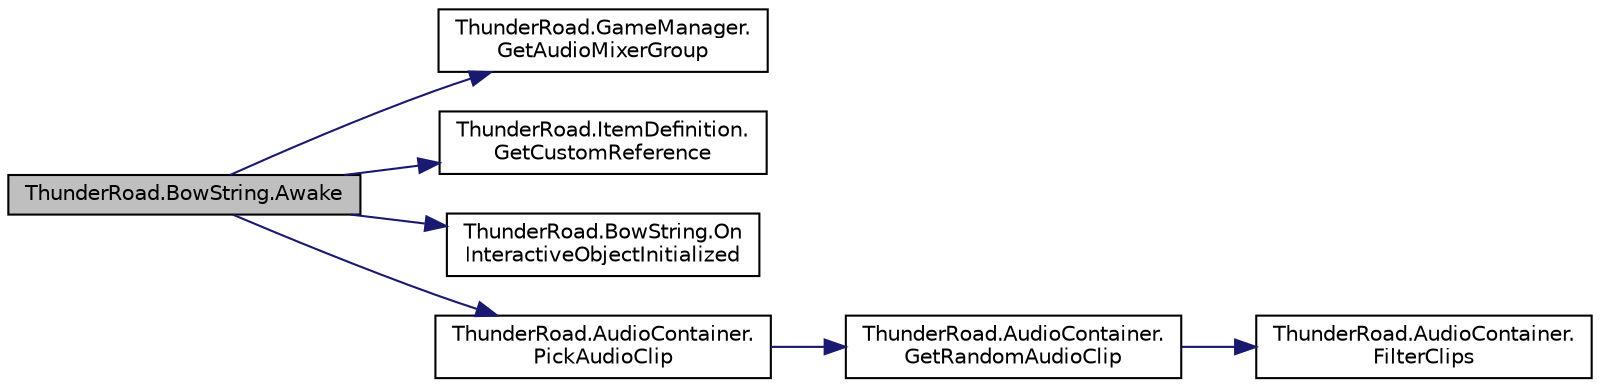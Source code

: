 digraph "ThunderRoad.BowString.Awake"
{
 // LATEX_PDF_SIZE
  edge [fontname="Helvetica",fontsize="10",labelfontname="Helvetica",labelfontsize="10"];
  node [fontname="Helvetica",fontsize="10",shape=record];
  rankdir="LR";
  Node1 [label="ThunderRoad.BowString.Awake",height=0.2,width=0.4,color="black", fillcolor="grey75", style="filled", fontcolor="black",tooltip="Awakes this instance."];
  Node1 -> Node2 [color="midnightblue",fontsize="10",style="solid",fontname="Helvetica"];
  Node2 [label="ThunderRoad.GameManager.\lGetAudioMixerGroup",height=0.2,width=0.4,color="black", fillcolor="white", style="filled",URL="$class_thunder_road_1_1_game_manager.html#a77a132fd536a364cb8a256629800be5b",tooltip="Gets the audio mixer group."];
  Node1 -> Node3 [color="midnightblue",fontsize="10",style="solid",fontname="Helvetica"];
  Node3 [label="ThunderRoad.ItemDefinition.\lGetCustomReference",height=0.2,width=0.4,color="black", fillcolor="white", style="filled",URL="$class_thunder_road_1_1_item_definition.html#a9aaeaf39d04020ff368fc99d7605fc3f",tooltip="Gets the custom reference."];
  Node1 -> Node4 [color="midnightblue",fontsize="10",style="solid",fontname="Helvetica"];
  Node4 [label="ThunderRoad.BowString.On\lInteractiveObjectInitialized",height=0.2,width=0.4,color="black", fillcolor="white", style="filled",URL="$class_thunder_road_1_1_bow_string.html#a1f31b63e8412d50dcd5fdf75d86001d2",tooltip="Called when [interactive object initialized]."];
  Node1 -> Node5 [color="midnightblue",fontsize="10",style="solid",fontname="Helvetica"];
  Node5 [label="ThunderRoad.AudioContainer.\lPickAudioClip",height=0.2,width=0.4,color="black", fillcolor="white", style="filled",URL="$class_thunder_road_1_1_audio_container.html#a5bf8a71a417a47856982731578126394",tooltip="Picks the audio clip."];
  Node5 -> Node6 [color="midnightblue",fontsize="10",style="solid",fontname="Helvetica"];
  Node6 [label="ThunderRoad.AudioContainer.\lGetRandomAudioClip",height=0.2,width=0.4,color="black", fillcolor="white", style="filled",URL="$class_thunder_road_1_1_audio_container.html#aadf810963bdf687b73b2bd1de98fdfce",tooltip="Gets the random audio clip."];
  Node6 -> Node7 [color="midnightblue",fontsize="10",style="solid",fontname="Helvetica"];
  Node7 [label="ThunderRoad.AudioContainer.\lFilterClips",height=0.2,width=0.4,color="black", fillcolor="white", style="filled",URL="$class_thunder_road_1_1_audio_container.html#a8e3704d5b9723df2ab8e45b6dc092572",tooltip="Filters the clips."];
}
